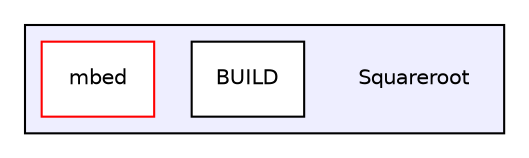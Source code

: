digraph "Squareroot" {
  compound=true
  node [ fontsize="10", fontname="Helvetica"];
  edge [ labelfontsize="10", labelfontname="Helvetica"];
  subgraph clusterdir_963490c92aa62691af25b3d81cbf2315 {
    graph [ bgcolor="#eeeeff", pencolor="black", label="" URL="dir_963490c92aa62691af25b3d81cbf2315.html"];
    dir_963490c92aa62691af25b3d81cbf2315 [shape=plaintext label="Squareroot"];
  dir_7c6ff3da37187f60f2db11df451f94c1 [shape=box label="BUILD" fillcolor="white" style="filled" URL="dir_7c6ff3da37187f60f2db11df451f94c1.html"];
  dir_703d4fff723c672a6ec515c93f48dac4 [shape=box label="mbed" fillcolor="white" style="filled" color="red" URL="dir_703d4fff723c672a6ec515c93f48dac4.html"];
  }
}
